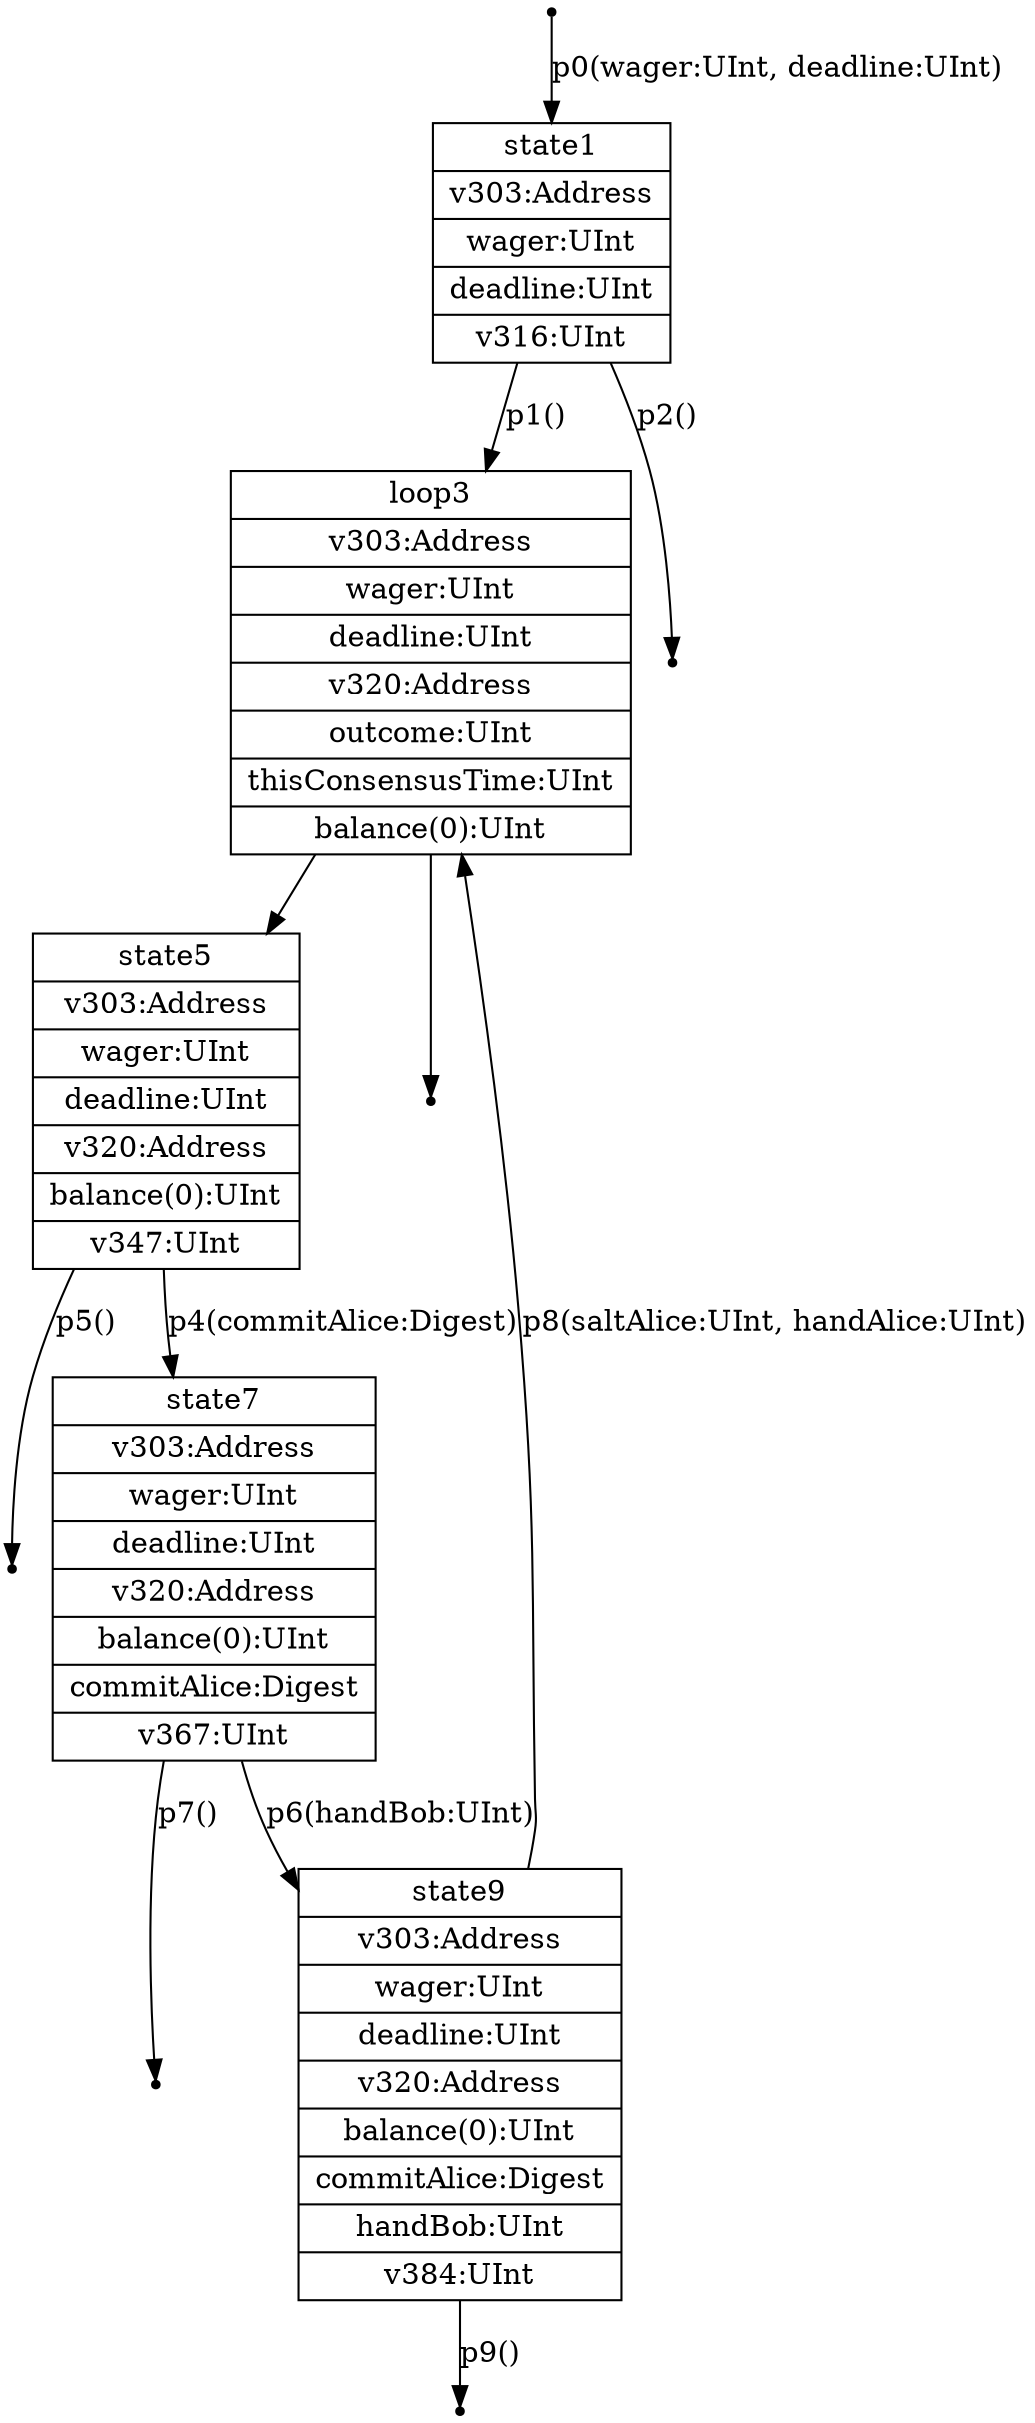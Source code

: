 // This file is in the DOT file format. Upload or copy it into a Graphviz engine, such as https://dreampuf.github.io/GraphvizOnline
digraph {
"state0"[shape="point"]
"state0"->"state1"[label="p0(wager:UInt, deadline:UInt)"]
"state1"[label="{state1|v303:Address|wager:UInt|deadline:UInt|v316:UInt}",shape="record"]
"state1"->"loop3"[label="p1()"]
"state1"[label="{state1|v303:Address|wager:UInt|deadline:UInt|v316:UInt}",shape="record"]
"state2"[shape="point"]
"state1"->"state2"[label="p2()"]
"loop3"[label="{loop3|v303:Address|wager:UInt|deadline:UInt|v320:Address|outcome:UInt|thisConsensusTime:UInt|balance(0):UInt}",shape="record"]
"loop3"->"state5"[label=""]
"state4"[shape="point"]
"loop3"->"state4"[label=""]
"state5"[label="{state5|v303:Address|wager:UInt|deadline:UInt|v320:Address|balance(0):UInt|v347:UInt}",shape="record"]
"state5"->"state7"[label="p4(commitAlice:Digest)"]
"state5"[label="{state5|v303:Address|wager:UInt|deadline:UInt|v320:Address|balance(0):UInt|v347:UInt}",shape="record"]
"state6"[shape="point"]
"state5"->"state6"[label="p5()"]
"state7"[label="{state7|v303:Address|wager:UInt|deadline:UInt|v320:Address|balance(0):UInt|commitAlice:Digest|v367:UInt}",shape="record"]
"state7"->"state9"[label="p6(handBob:UInt)"]
"state7"[label="{state7|v303:Address|wager:UInt|deadline:UInt|v320:Address|balance(0):UInt|commitAlice:Digest|v367:UInt}",shape="record"]
"state8"[shape="point"]
"state7"->"state8"[label="p7()"]
"state9"[label="{state9|v303:Address|wager:UInt|deadline:UInt|v320:Address|balance(0):UInt|commitAlice:Digest|handBob:UInt|v384:UInt}",shape="record"]
"state9"->"loop3"[label="p8(saltAlice:UInt, handAlice:UInt)"]
"state9"[label="{state9|v303:Address|wager:UInt|deadline:UInt|v320:Address|balance(0):UInt|commitAlice:Digest|handBob:UInt|v384:UInt}",shape="record"]
"state10"[shape="point"]
"state9"->"state10"[label="p9()"]
}
